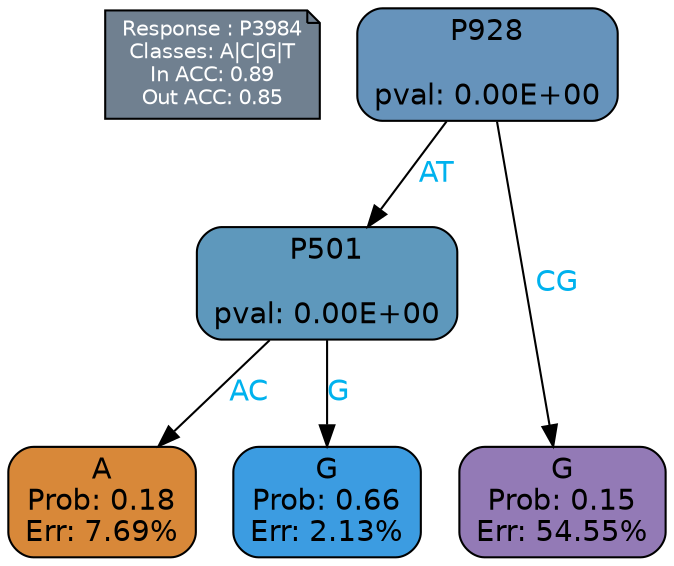 digraph Tree {
node [shape=box, style="filled, rounded", color="black", fontname=helvetica] ;
graph [ranksep=equally, splines=polylines, bgcolor=transparent, dpi=600] ;
edge [fontname=helvetica] ;
LEGEND [label="Response : P3984
Classes: A|C|G|T
In ACC: 0.89
Out ACC: 0.85
",shape=note,align=left,style=filled,fillcolor="slategray",fontcolor="white",fontsize=10];1 [label="P928

pval: 0.00E+00", fillcolor="#6693bb"] ;
2 [label="P501

pval: 0.00E+00", fillcolor="#5e98bc"] ;
3 [label="A
Prob: 0.18
Err: 7.69%", fillcolor="#d88839"] ;
4 [label="G
Prob: 0.66
Err: 2.13%", fillcolor="#3c9ce1"] ;
5 [label="G
Prob: 0.15
Err: 54.55%", fillcolor="#937ab6"] ;
1 -> 2 [label="AT",fontcolor=deepskyblue2] ;
1 -> 5 [label="CG",fontcolor=deepskyblue2] ;
2 -> 3 [label="AC",fontcolor=deepskyblue2] ;
2 -> 4 [label="G",fontcolor=deepskyblue2] ;
{rank = same; 3;4;5;}{rank = same; LEGEND;1;}}